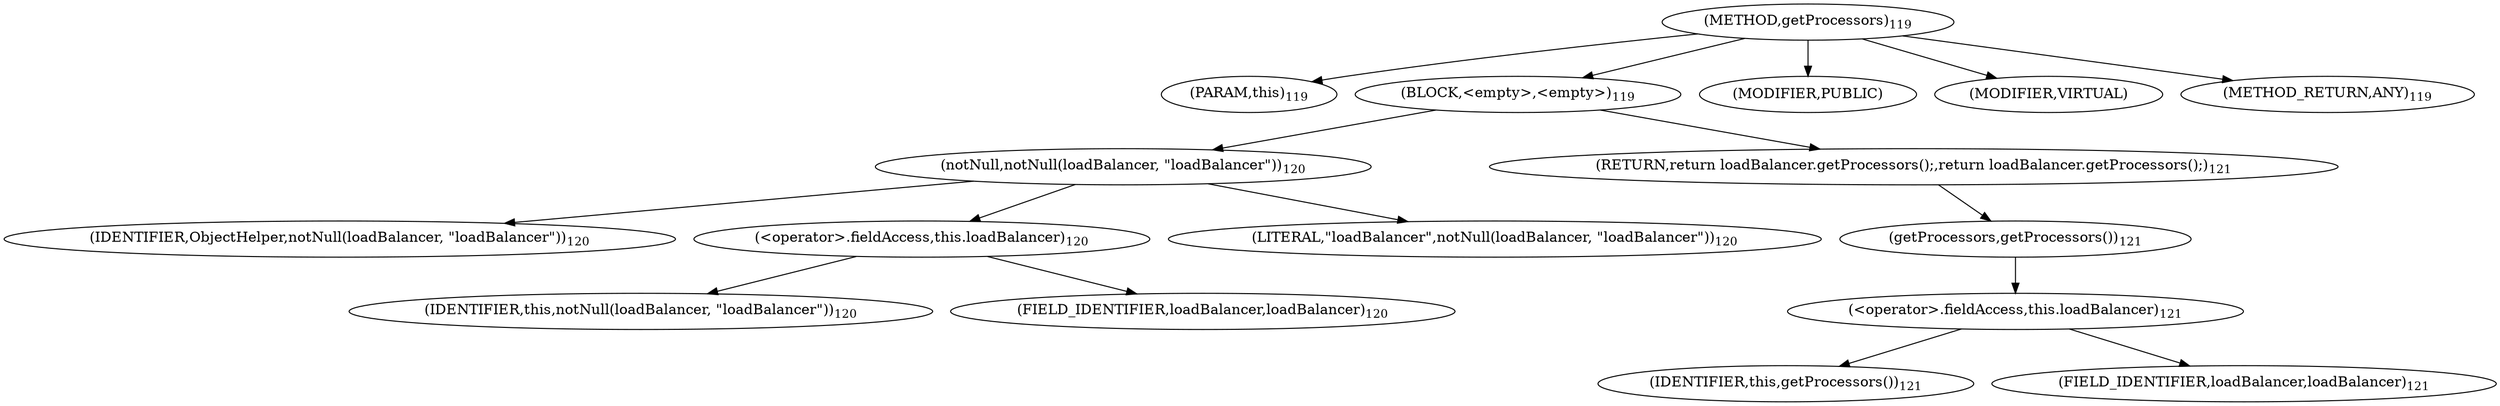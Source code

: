 digraph "getProcessors" {  
"247" [label = <(METHOD,getProcessors)<SUB>119</SUB>> ]
"248" [label = <(PARAM,this)<SUB>119</SUB>> ]
"249" [label = <(BLOCK,&lt;empty&gt;,&lt;empty&gt;)<SUB>119</SUB>> ]
"250" [label = <(notNull,notNull(loadBalancer, &quot;loadBalancer&quot;))<SUB>120</SUB>> ]
"251" [label = <(IDENTIFIER,ObjectHelper,notNull(loadBalancer, &quot;loadBalancer&quot;))<SUB>120</SUB>> ]
"252" [label = <(&lt;operator&gt;.fieldAccess,this.loadBalancer)<SUB>120</SUB>> ]
"253" [label = <(IDENTIFIER,this,notNull(loadBalancer, &quot;loadBalancer&quot;))<SUB>120</SUB>> ]
"254" [label = <(FIELD_IDENTIFIER,loadBalancer,loadBalancer)<SUB>120</SUB>> ]
"255" [label = <(LITERAL,&quot;loadBalancer&quot;,notNull(loadBalancer, &quot;loadBalancer&quot;))<SUB>120</SUB>> ]
"256" [label = <(RETURN,return loadBalancer.getProcessors();,return loadBalancer.getProcessors();)<SUB>121</SUB>> ]
"257" [label = <(getProcessors,getProcessors())<SUB>121</SUB>> ]
"258" [label = <(&lt;operator&gt;.fieldAccess,this.loadBalancer)<SUB>121</SUB>> ]
"259" [label = <(IDENTIFIER,this,getProcessors())<SUB>121</SUB>> ]
"260" [label = <(FIELD_IDENTIFIER,loadBalancer,loadBalancer)<SUB>121</SUB>> ]
"261" [label = <(MODIFIER,PUBLIC)> ]
"262" [label = <(MODIFIER,VIRTUAL)> ]
"263" [label = <(METHOD_RETURN,ANY)<SUB>119</SUB>> ]
  "247" -> "248" 
  "247" -> "249" 
  "247" -> "261" 
  "247" -> "262" 
  "247" -> "263" 
  "249" -> "250" 
  "249" -> "256" 
  "250" -> "251" 
  "250" -> "252" 
  "250" -> "255" 
  "252" -> "253" 
  "252" -> "254" 
  "256" -> "257" 
  "257" -> "258" 
  "258" -> "259" 
  "258" -> "260" 
}
